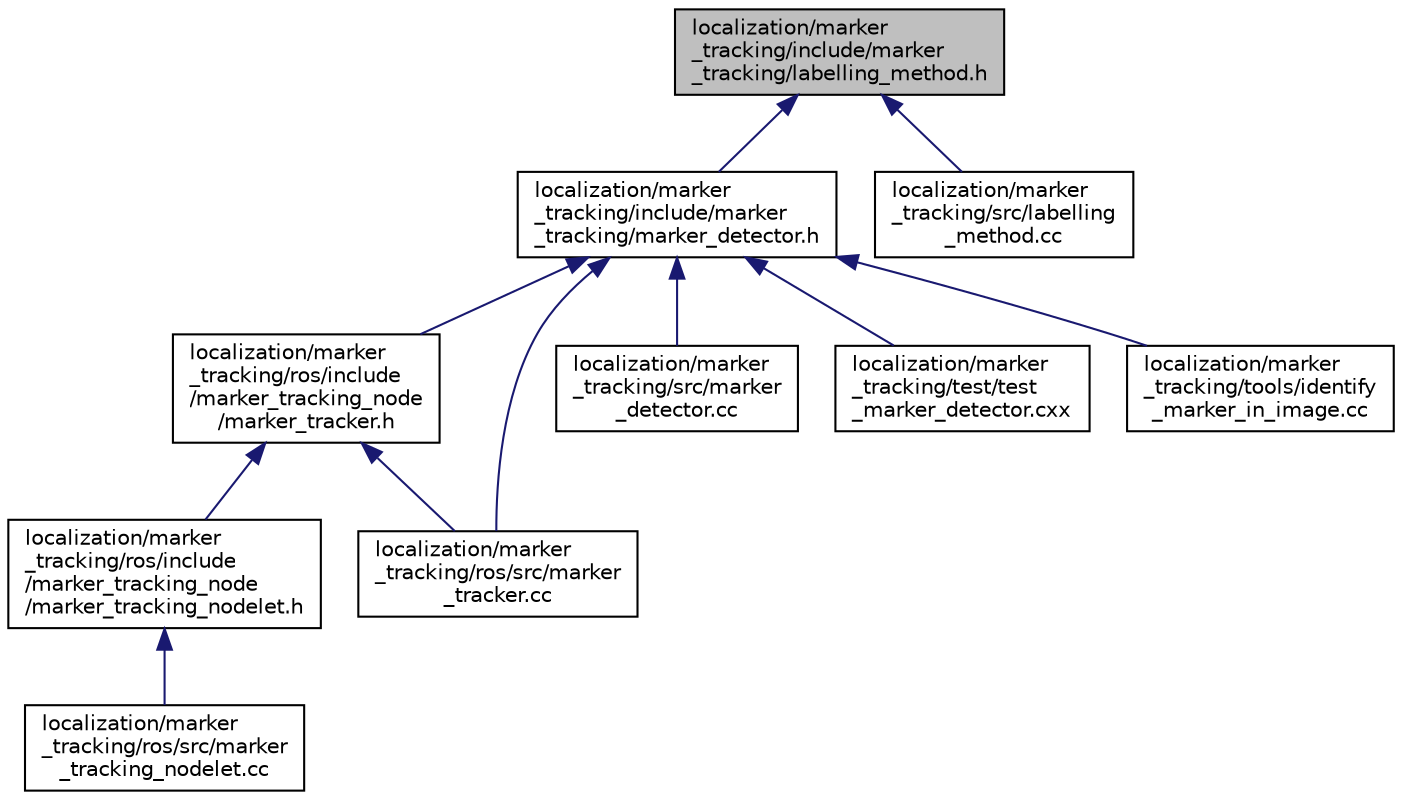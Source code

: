 digraph "localization/marker_tracking/include/marker_tracking/labelling_method.h"
{
 // LATEX_PDF_SIZE
  edge [fontname="Helvetica",fontsize="10",labelfontname="Helvetica",labelfontsize="10"];
  node [fontname="Helvetica",fontsize="10",shape=record];
  Node1 [label="localization/marker\l_tracking/include/marker\l_tracking/labelling_method.h",height=0.2,width=0.4,color="black", fillcolor="grey75", style="filled", fontcolor="black",tooltip=" "];
  Node1 -> Node2 [dir="back",color="midnightblue",fontsize="10",style="solid",fontname="Helvetica"];
  Node2 [label="localization/marker\l_tracking/include/marker\l_tracking/marker_detector.h",height=0.2,width=0.4,color="black", fillcolor="white", style="filled",URL="$marker__detector_8h.html",tooltip=" "];
  Node2 -> Node3 [dir="back",color="midnightblue",fontsize="10",style="solid",fontname="Helvetica"];
  Node3 [label="localization/marker\l_tracking/ros/include\l/marker_tracking_node\l/marker_tracker.h",height=0.2,width=0.4,color="black", fillcolor="white", style="filled",URL="$marker__tracker_8h.html",tooltip=" "];
  Node3 -> Node4 [dir="back",color="midnightblue",fontsize="10",style="solid",fontname="Helvetica"];
  Node4 [label="localization/marker\l_tracking/ros/include\l/marker_tracking_node\l/marker_tracking_nodelet.h",height=0.2,width=0.4,color="black", fillcolor="white", style="filled",URL="$marker__tracking__nodelet_8h.html",tooltip=" "];
  Node4 -> Node5 [dir="back",color="midnightblue",fontsize="10",style="solid",fontname="Helvetica"];
  Node5 [label="localization/marker\l_tracking/ros/src/marker\l_tracking_nodelet.cc",height=0.2,width=0.4,color="black", fillcolor="white", style="filled",URL="$marker__tracking__nodelet_8cc.html",tooltip=" "];
  Node3 -> Node6 [dir="back",color="midnightblue",fontsize="10",style="solid",fontname="Helvetica"];
  Node6 [label="localization/marker\l_tracking/ros/src/marker\l_tracker.cc",height=0.2,width=0.4,color="black", fillcolor="white", style="filled",URL="$marker__tracker_8cc.html",tooltip=" "];
  Node2 -> Node6 [dir="back",color="midnightblue",fontsize="10",style="solid",fontname="Helvetica"];
  Node2 -> Node7 [dir="back",color="midnightblue",fontsize="10",style="solid",fontname="Helvetica"];
  Node7 [label="localization/marker\l_tracking/src/marker\l_detector.cc",height=0.2,width=0.4,color="black", fillcolor="white", style="filled",URL="$marker__detector_8cc.html",tooltip=" "];
  Node2 -> Node8 [dir="back",color="midnightblue",fontsize="10",style="solid",fontname="Helvetica"];
  Node8 [label="localization/marker\l_tracking/test/test\l_marker_detector.cxx",height=0.2,width=0.4,color="black", fillcolor="white", style="filled",URL="$test__marker__detector_8cxx.html",tooltip=" "];
  Node2 -> Node9 [dir="back",color="midnightblue",fontsize="10",style="solid",fontname="Helvetica"];
  Node9 [label="localization/marker\l_tracking/tools/identify\l_marker_in_image.cc",height=0.2,width=0.4,color="black", fillcolor="white", style="filled",URL="$identify__marker__in__image_8cc.html",tooltip=" "];
  Node1 -> Node10 [dir="back",color="midnightblue",fontsize="10",style="solid",fontname="Helvetica"];
  Node10 [label="localization/marker\l_tracking/src/labelling\l_method.cc",height=0.2,width=0.4,color="black", fillcolor="white", style="filled",URL="$labelling__method_8cc.html",tooltip=" "];
}
